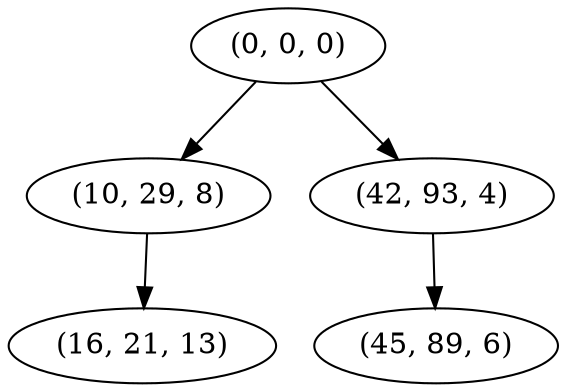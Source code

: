 digraph tree {
    "(0, 0, 0)";
    "(10, 29, 8)";
    "(16, 21, 13)";
    "(42, 93, 4)";
    "(45, 89, 6)";
    "(0, 0, 0)" -> "(10, 29, 8)";
    "(0, 0, 0)" -> "(42, 93, 4)";
    "(10, 29, 8)" -> "(16, 21, 13)";
    "(42, 93, 4)" -> "(45, 89, 6)";
}
